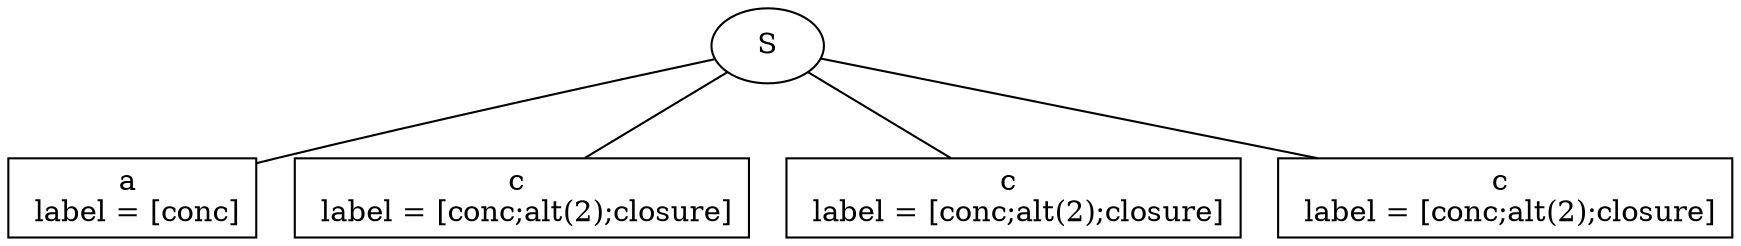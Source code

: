 graph diriv_tree_with_labels
{
        a[label = "a \n label = [conc]"
         ,shape = box];

        c1[label = "c \n label = [conc;alt(2);closure]"
          ,shape = box];

        c2[label = "c \n label = [conc;alt(2);closure]"
          ,shape = box];

        c3[label = "c \n label = [conc;alt(2);closure]"
          ,shape = box];

  
        S -- a;
        S -- c1;
        S -- c2;
        S -- c3;
}
